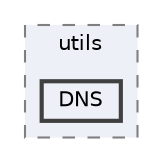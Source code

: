 digraph "DNS"
{
 // INTERACTIVE_SVG=YES
 // LATEX_PDF_SIZE
  bgcolor="transparent";
  edge [fontname=Helvetica,fontsize=10,labelfontname=Helvetica,labelfontsize=10];
  node [fontname=Helvetica,fontsize=10,shape=box,height=0.2,width=0.4];
  compound=true
  subgraph clusterdir_19a09289d9f5a525f5ff82081d98ea23 {
    graph [ bgcolor="#edf0f7", pencolor="grey50", label="utils", fontname=Helvetica,fontsize=10 style="filled,dashed", URL="dir_19a09289d9f5a525f5ff82081d98ea23.html",tooltip=""]
  dir_cbde3f96e06a606fac6435daf20a28dc [label="DNS", fillcolor="#edf0f7", color="grey25", style="filled,bold", URL="dir_cbde3f96e06a606fac6435daf20a28dc.html",tooltip=""];
  }
}
